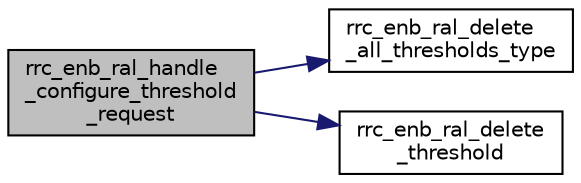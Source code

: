 digraph "rrc_enb_ral_handle_configure_threshold_request"
{
 // LATEX_PDF_SIZE
  edge [fontname="Helvetica",fontsize="10",labelfontname="Helvetica",labelfontsize="10"];
  node [fontname="Helvetica",fontsize="10",shape=record];
  rankdir="LR";
  Node1 [label="rrc_enb_ral_handle\l_configure_threshold\l_request",height=0.2,width=0.4,color="black", fillcolor="grey75", style="filled", fontcolor="black",tooltip=" "];
  Node1 -> Node2 [color="midnightblue",fontsize="10",style="solid",fontname="Helvetica"];
  Node2 [label="rrc_enb_ral_delete\l_all_thresholds_type",height=0.2,width=0.4,color="black", fillcolor="white", style="filled",URL="$rrc__eNB__ral_8c.html#ae0f36b335f95c3181de3a8eba8b4cf83",tooltip=" "];
  Node1 -> Node3 [color="midnightblue",fontsize="10",style="solid",fontname="Helvetica"];
  Node3 [label="rrc_enb_ral_delete\l_threshold",height=0.2,width=0.4,color="black", fillcolor="white", style="filled",URL="$rrc__eNB__ral_8c.html#ae53b7db676a0f5e5ba0413bd5025fef9",tooltip=" "];
}
